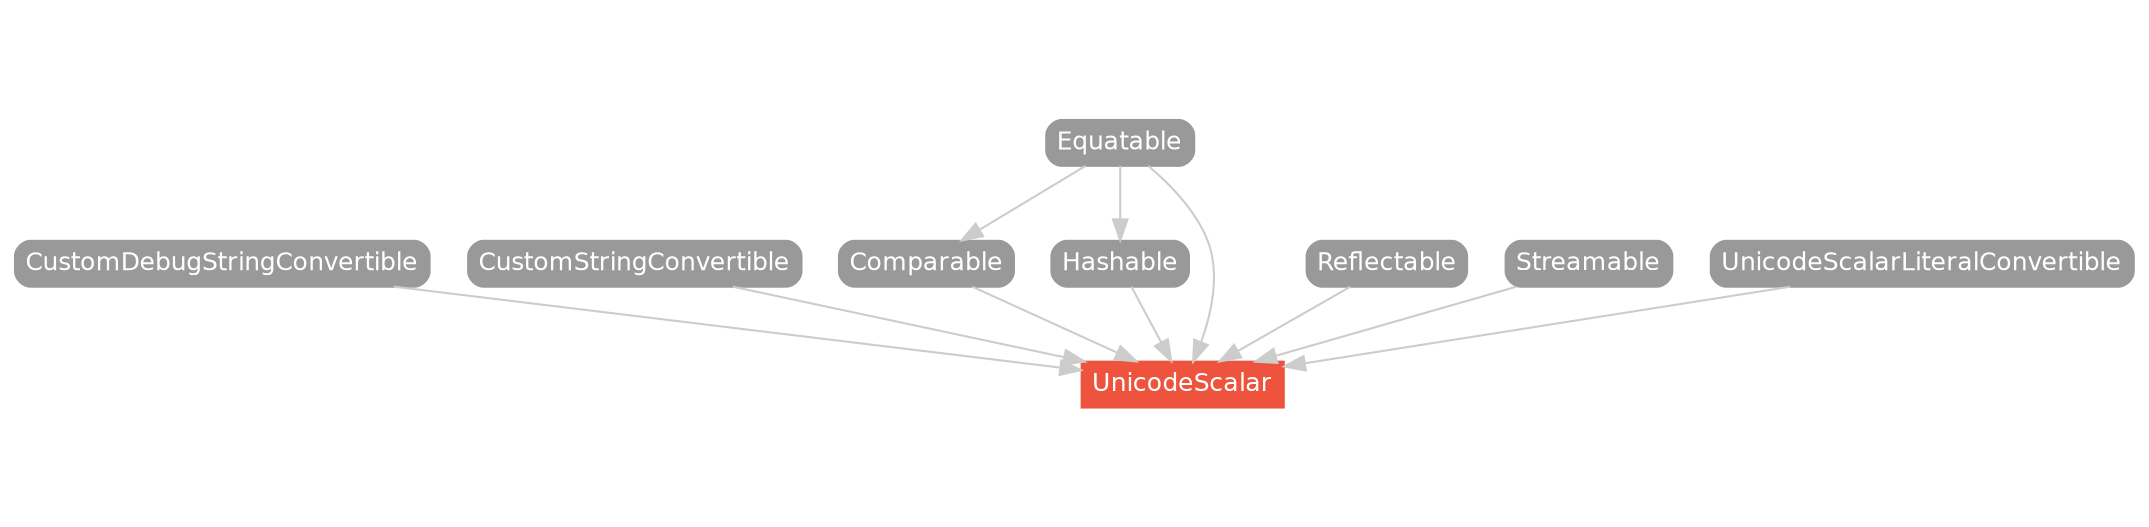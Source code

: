 strict digraph "UnicodeScalar - Type Hierarchy - SwiftDoc.org" {
    pad="0.1,0.8"
    node [shape=box, style="filled,rounded", color="#999999", fillcolor="#999999", fontcolor=white, fontname=Helvetica, fontnames="Helvetica,sansserif", fontsize=12, margin="0.07,0.05", height="0.3"]
    edge [color="#cccccc"]
    "Comparable" [URL="/protocol/Comparable/"]
    "CustomDebugStringConvertible" [URL="/protocol/CustomDebugStringConvertible/"]
    "CustomStringConvertible" [URL="/protocol/CustomStringConvertible/"]
    "Equatable" [URL="/protocol/Equatable/"]
    "Hashable" [URL="/protocol/Hashable/"]
    "Reflectable" [URL="/protocol/Reflectable/"]
    "Streamable" [URL="/protocol/Streamable/"]
    "UnicodeScalar" [URL="/type/UnicodeScalar/", style="filled", fillcolor="#ee543d", color="#ee543d"]
    "UnicodeScalarLiteralConvertible" [URL="/protocol/UnicodeScalarLiteralConvertible/"]    "UnicodeScalarLiteralConvertible" -> "UnicodeScalar"
    "Reflectable" -> "UnicodeScalar"
    "Streamable" -> "UnicodeScalar"
    "CustomStringConvertible" -> "UnicodeScalar"
    "CustomDebugStringConvertible" -> "UnicodeScalar"
    "Hashable" -> "UnicodeScalar"
    "Equatable" -> "UnicodeScalar"
    "Comparable" -> "UnicodeScalar"
    "Equatable" -> "Hashable"
    "Equatable" -> "Comparable"
    subgraph Types {
        rank = max; "UnicodeScalar";
    }
}